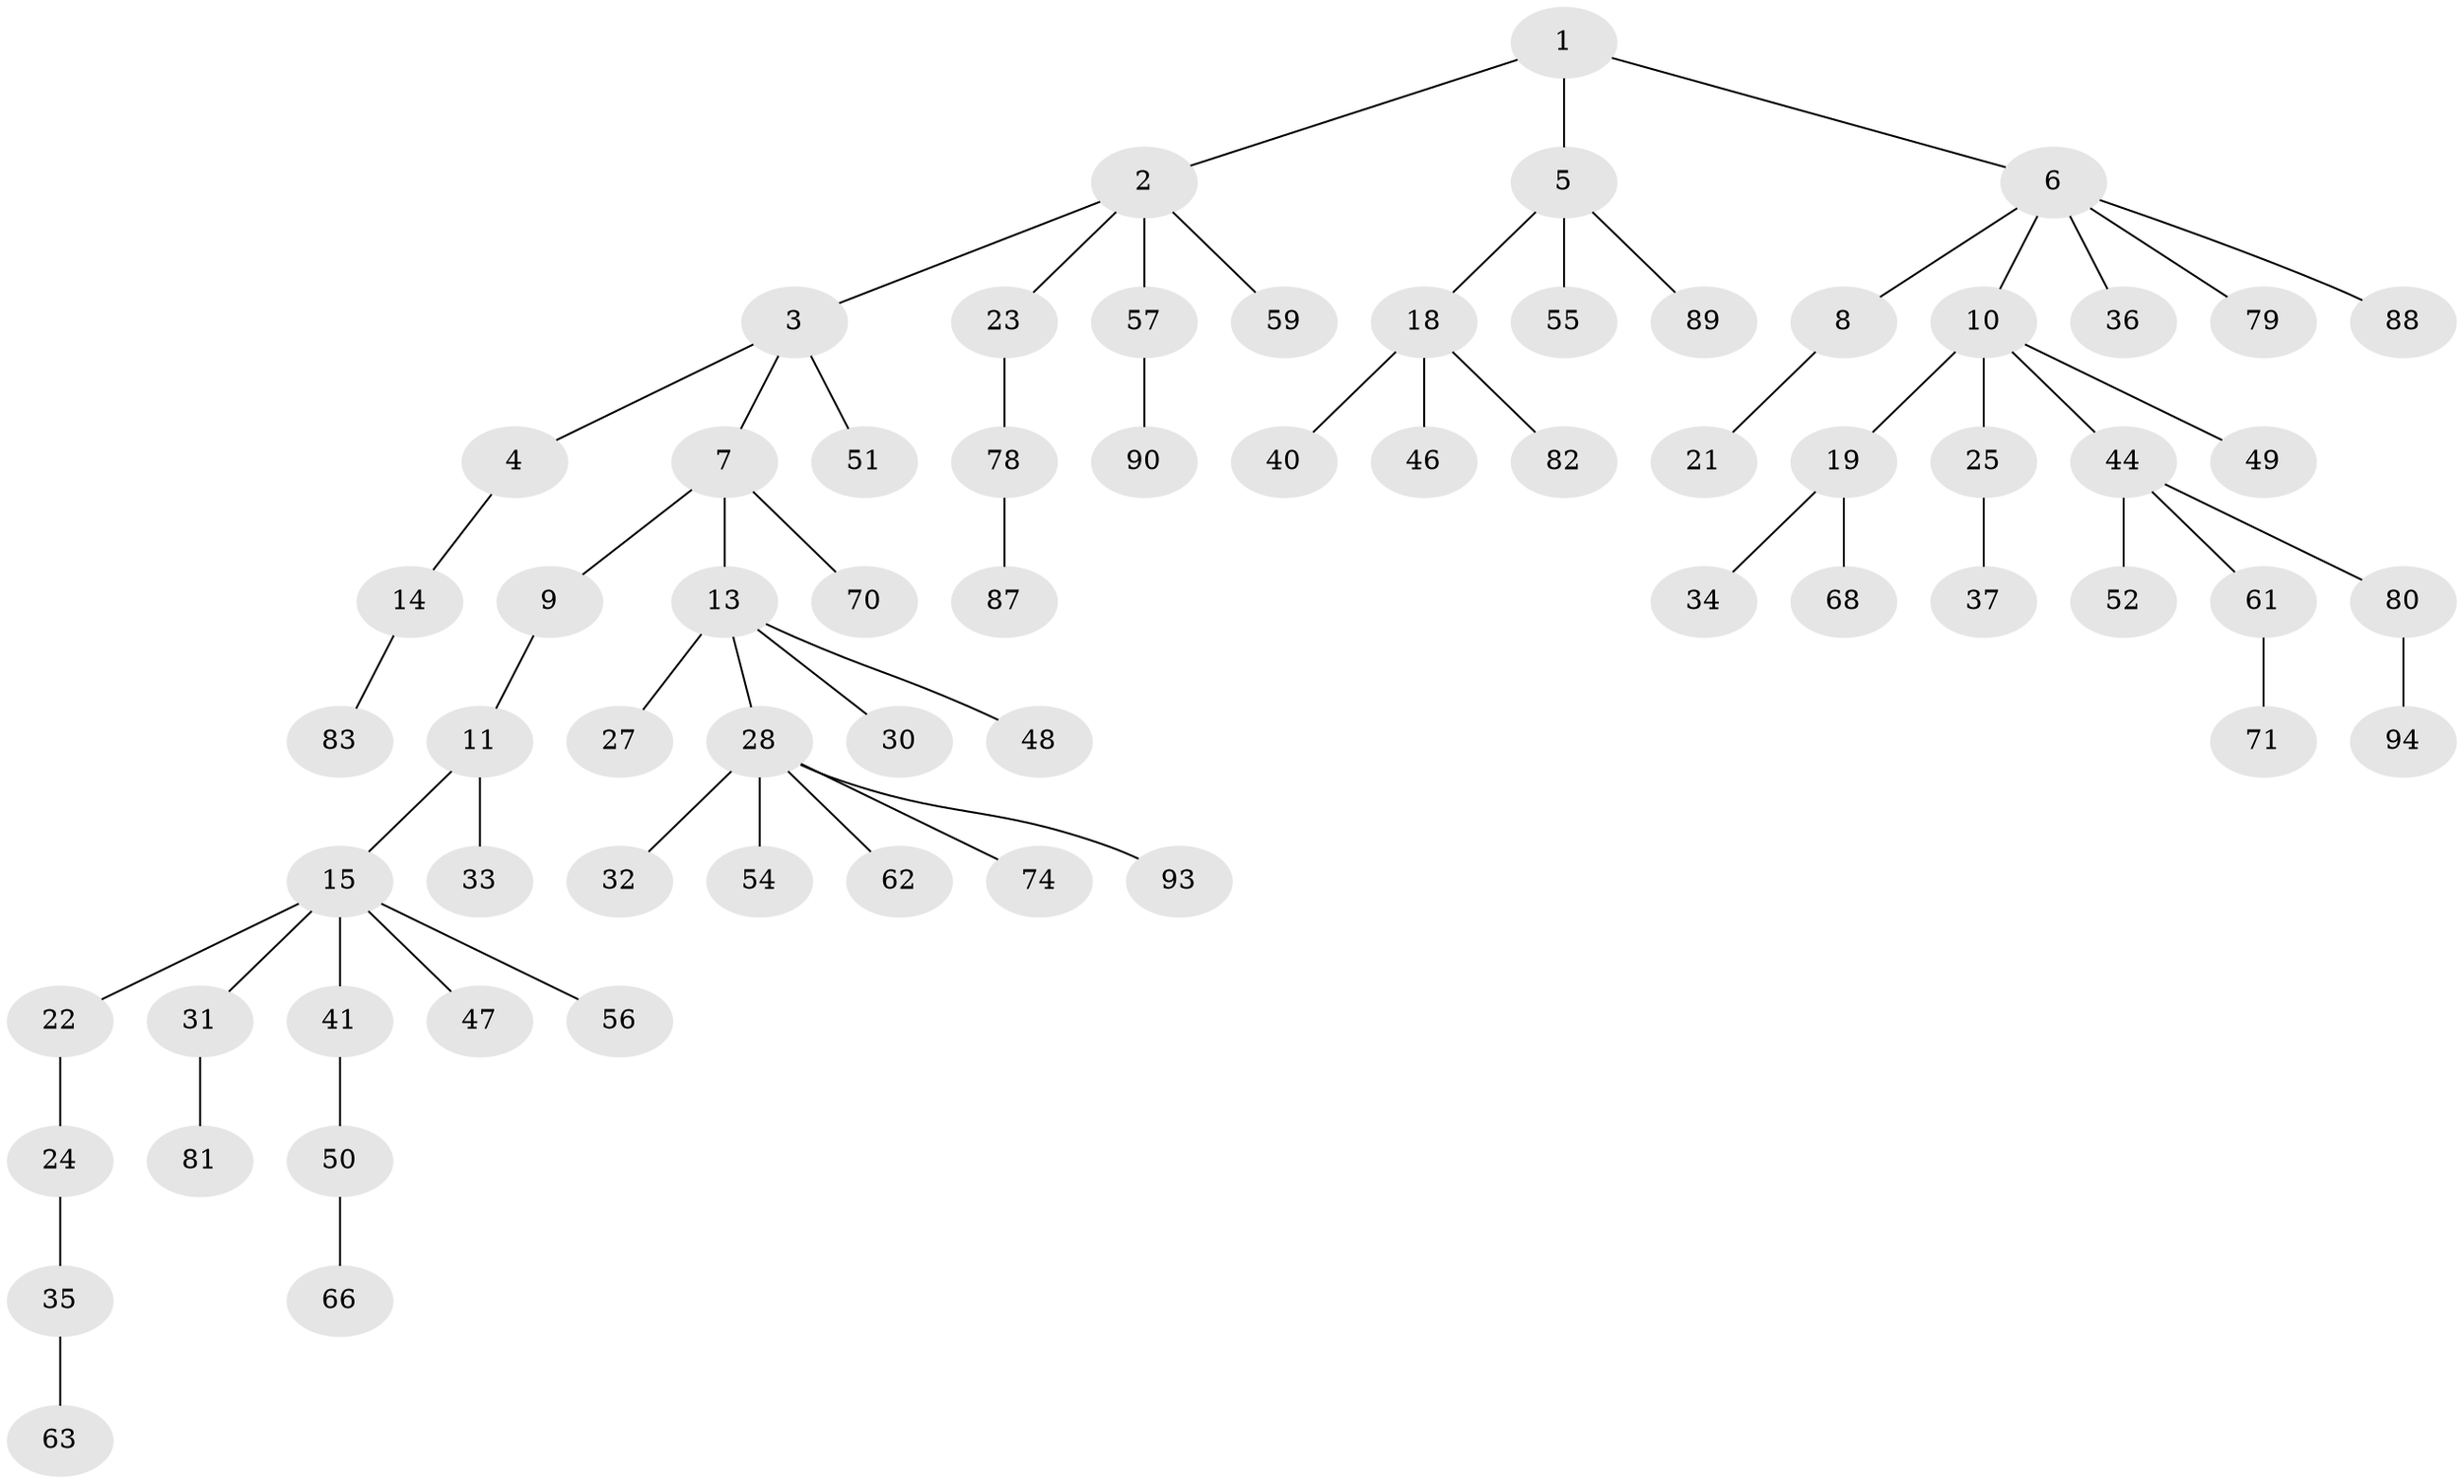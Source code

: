 // Generated by graph-tools (version 1.1) at 2025/24/03/03/25 07:24:07]
// undirected, 66 vertices, 65 edges
graph export_dot {
graph [start="1"]
  node [color=gray90,style=filled];
  1 [super="+75"];
  2 [super="+12"];
  3;
  4;
  5 [super="+39"];
  6;
  7;
  8 [super="+16"];
  9 [super="+58"];
  10 [super="+69"];
  11 [super="+43"];
  13 [super="+20"];
  14 [super="+67"];
  15 [super="+17"];
  18 [super="+42"];
  19 [super="+38"];
  21 [super="+26"];
  22;
  23 [super="+53"];
  24;
  25 [super="+76"];
  27 [super="+77"];
  28 [super="+29"];
  30;
  31 [super="+73"];
  32 [super="+45"];
  33;
  34 [super="+65"];
  35;
  36 [super="+92"];
  37 [super="+64"];
  40;
  41 [super="+91"];
  44 [super="+60"];
  46 [super="+86"];
  47;
  48;
  49;
  50;
  51;
  52;
  54;
  55;
  56;
  57;
  59;
  61;
  62;
  63;
  66;
  68 [super="+72"];
  70;
  71 [super="+85"];
  74;
  78;
  79;
  80;
  81;
  82;
  83 [super="+84"];
  87;
  88;
  89;
  90;
  93;
  94 [super="+95"];
  1 -- 2;
  1 -- 5;
  1 -- 6;
  2 -- 3;
  2 -- 23;
  2 -- 57;
  2 -- 59;
  3 -- 4;
  3 -- 7;
  3 -- 51;
  4 -- 14;
  5 -- 18;
  5 -- 89;
  5 -- 55;
  6 -- 8;
  6 -- 10;
  6 -- 36;
  6 -- 79;
  6 -- 88;
  7 -- 9;
  7 -- 13;
  7 -- 70;
  8 -- 21;
  9 -- 11;
  10 -- 19;
  10 -- 25;
  10 -- 44;
  10 -- 49;
  11 -- 15;
  11 -- 33;
  13 -- 27;
  13 -- 30;
  13 -- 48;
  13 -- 28;
  14 -- 83;
  15 -- 31;
  15 -- 41;
  15 -- 47;
  15 -- 56;
  15 -- 22;
  18 -- 40;
  18 -- 82;
  18 -- 46;
  19 -- 34;
  19 -- 68;
  22 -- 24;
  23 -- 78;
  24 -- 35;
  25 -- 37;
  28 -- 62;
  28 -- 32;
  28 -- 54;
  28 -- 74;
  28 -- 93;
  31 -- 81;
  35 -- 63;
  41 -- 50;
  44 -- 52;
  44 -- 61;
  44 -- 80;
  50 -- 66;
  57 -- 90;
  61 -- 71;
  78 -- 87;
  80 -- 94;
}
